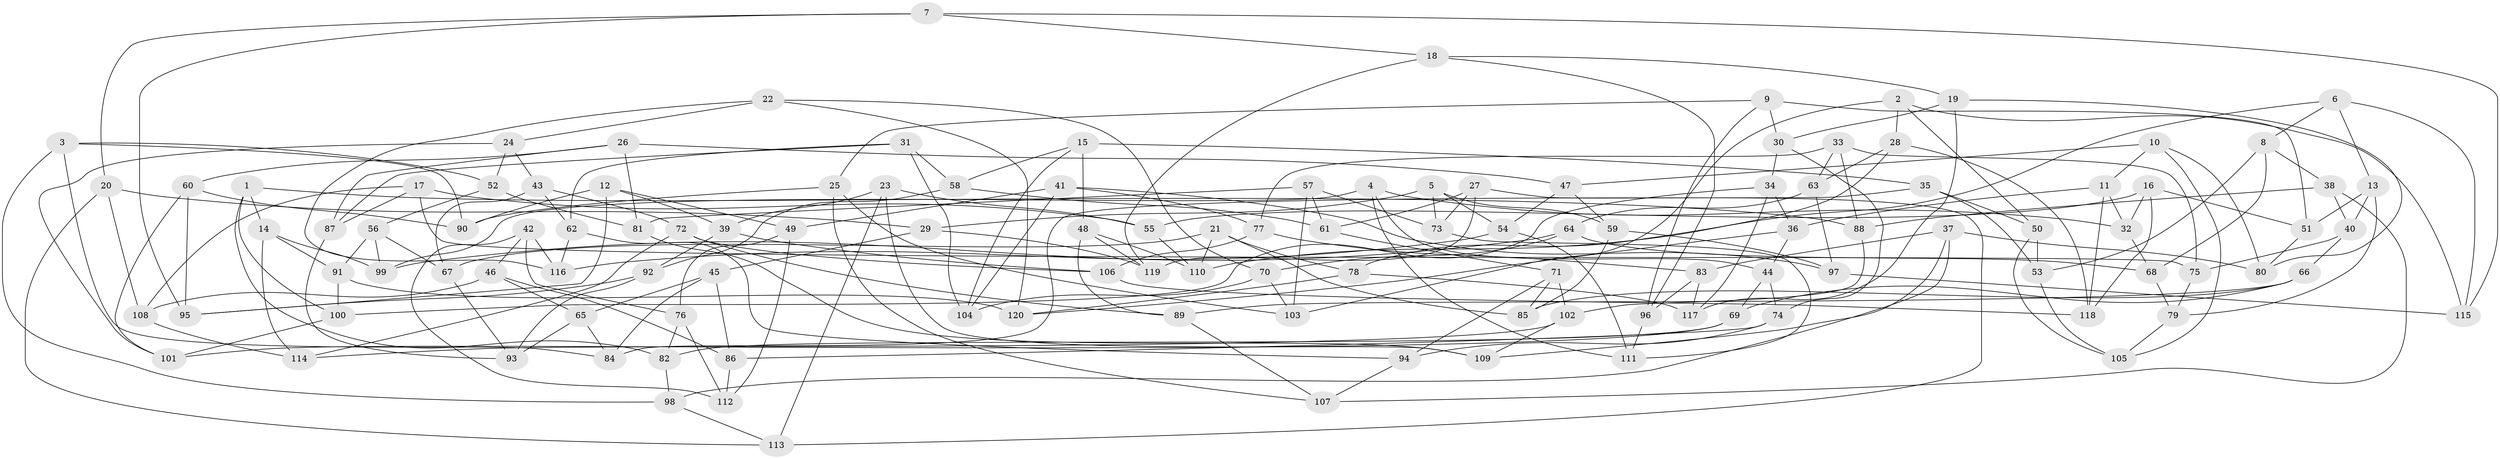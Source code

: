 // Generated by graph-tools (version 1.1) at 2025/37/03/09/25 02:37:56]
// undirected, 120 vertices, 240 edges
graph export_dot {
graph [start="1"]
  node [color=gray90,style=filled];
  1;
  2;
  3;
  4;
  5;
  6;
  7;
  8;
  9;
  10;
  11;
  12;
  13;
  14;
  15;
  16;
  17;
  18;
  19;
  20;
  21;
  22;
  23;
  24;
  25;
  26;
  27;
  28;
  29;
  30;
  31;
  32;
  33;
  34;
  35;
  36;
  37;
  38;
  39;
  40;
  41;
  42;
  43;
  44;
  45;
  46;
  47;
  48;
  49;
  50;
  51;
  52;
  53;
  54;
  55;
  56;
  57;
  58;
  59;
  60;
  61;
  62;
  63;
  64;
  65;
  66;
  67;
  68;
  69;
  70;
  71;
  72;
  73;
  74;
  75;
  76;
  77;
  78;
  79;
  80;
  81;
  82;
  83;
  84;
  85;
  86;
  87;
  88;
  89;
  90;
  91;
  92;
  93;
  94;
  95;
  96;
  97;
  98;
  99;
  100;
  101;
  102;
  103;
  104;
  105;
  106;
  107;
  108;
  109;
  110;
  111;
  112;
  113;
  114;
  115;
  116;
  117;
  118;
  119;
  120;
  1 -- 100;
  1 -- 88;
  1 -- 82;
  1 -- 14;
  2 -- 103;
  2 -- 28;
  2 -- 115;
  2 -- 50;
  3 -- 52;
  3 -- 84;
  3 -- 90;
  3 -- 98;
  4 -- 111;
  4 -- 32;
  4 -- 99;
  4 -- 44;
  5 -- 29;
  5 -- 73;
  5 -- 54;
  5 -- 59;
  6 -- 115;
  6 -- 8;
  6 -- 13;
  6 -- 110;
  7 -- 115;
  7 -- 20;
  7 -- 18;
  7 -- 95;
  8 -- 68;
  8 -- 53;
  8 -- 38;
  9 -- 25;
  9 -- 96;
  9 -- 30;
  9 -- 51;
  10 -- 80;
  10 -- 11;
  10 -- 105;
  10 -- 47;
  11 -- 118;
  11 -- 36;
  11 -- 32;
  12 -- 39;
  12 -- 95;
  12 -- 90;
  12 -- 49;
  13 -- 51;
  13 -- 79;
  13 -- 40;
  14 -- 99;
  14 -- 91;
  14 -- 114;
  15 -- 104;
  15 -- 35;
  15 -- 58;
  15 -- 48;
  16 -- 32;
  16 -- 51;
  16 -- 118;
  16 -- 55;
  17 -- 75;
  17 -- 108;
  17 -- 55;
  17 -- 87;
  18 -- 96;
  18 -- 19;
  18 -- 119;
  19 -- 80;
  19 -- 30;
  19 -- 117;
  20 -- 113;
  20 -- 108;
  20 -- 29;
  21 -- 85;
  21 -- 67;
  21 -- 78;
  21 -- 110;
  22 -- 116;
  22 -- 70;
  22 -- 24;
  22 -- 120;
  23 -- 55;
  23 -- 113;
  23 -- 39;
  23 -- 109;
  24 -- 101;
  24 -- 43;
  24 -- 52;
  25 -- 107;
  25 -- 103;
  25 -- 90;
  26 -- 87;
  26 -- 47;
  26 -- 60;
  26 -- 81;
  27 -- 61;
  27 -- 119;
  27 -- 73;
  27 -- 113;
  28 -- 118;
  28 -- 63;
  28 -- 78;
  29 -- 45;
  29 -- 119;
  30 -- 74;
  30 -- 34;
  31 -- 62;
  31 -- 87;
  31 -- 104;
  31 -- 58;
  32 -- 68;
  33 -- 75;
  33 -- 77;
  33 -- 63;
  33 -- 88;
  34 -- 117;
  34 -- 36;
  34 -- 100;
  35 -- 84;
  35 -- 53;
  35 -- 50;
  36 -- 44;
  36 -- 120;
  37 -- 83;
  37 -- 109;
  37 -- 98;
  37 -- 80;
  38 -- 88;
  38 -- 107;
  38 -- 40;
  39 -- 106;
  39 -- 92;
  40 -- 66;
  40 -- 75;
  41 -- 104;
  41 -- 49;
  41 -- 77;
  41 -- 97;
  42 -- 116;
  42 -- 112;
  42 -- 76;
  42 -- 46;
  43 -- 67;
  43 -- 62;
  43 -- 72;
  44 -- 74;
  44 -- 69;
  45 -- 65;
  45 -- 86;
  45 -- 84;
  46 -- 108;
  46 -- 86;
  46 -- 65;
  47 -- 54;
  47 -- 59;
  48 -- 89;
  48 -- 119;
  48 -- 110;
  49 -- 76;
  49 -- 112;
  50 -- 105;
  50 -- 53;
  51 -- 80;
  52 -- 56;
  52 -- 81;
  53 -- 105;
  54 -- 116;
  54 -- 111;
  55 -- 110;
  56 -- 91;
  56 -- 99;
  56 -- 67;
  57 -- 73;
  57 -- 81;
  57 -- 61;
  57 -- 103;
  58 -- 61;
  58 -- 92;
  59 -- 85;
  59 -- 97;
  60 -- 101;
  60 -- 95;
  60 -- 90;
  61 -- 71;
  62 -- 116;
  62 -- 94;
  63 -- 64;
  63 -- 97;
  64 -- 68;
  64 -- 99;
  64 -- 70;
  65 -- 93;
  65 -- 84;
  66 -- 69;
  66 -- 89;
  66 -- 85;
  67 -- 93;
  68 -- 79;
  69 -- 82;
  69 -- 101;
  70 -- 104;
  70 -- 103;
  71 -- 102;
  71 -- 85;
  71 -- 94;
  72 -- 89;
  72 -- 106;
  72 -- 114;
  73 -- 111;
  74 -- 94;
  74 -- 86;
  75 -- 79;
  76 -- 112;
  76 -- 82;
  77 -- 106;
  77 -- 83;
  78 -- 117;
  78 -- 120;
  79 -- 105;
  81 -- 109;
  82 -- 98;
  83 -- 117;
  83 -- 96;
  86 -- 112;
  87 -- 93;
  88 -- 102;
  89 -- 107;
  91 -- 100;
  91 -- 120;
  92 -- 93;
  92 -- 95;
  94 -- 107;
  96 -- 111;
  97 -- 115;
  98 -- 113;
  100 -- 101;
  102 -- 109;
  102 -- 114;
  106 -- 118;
  108 -- 114;
}
